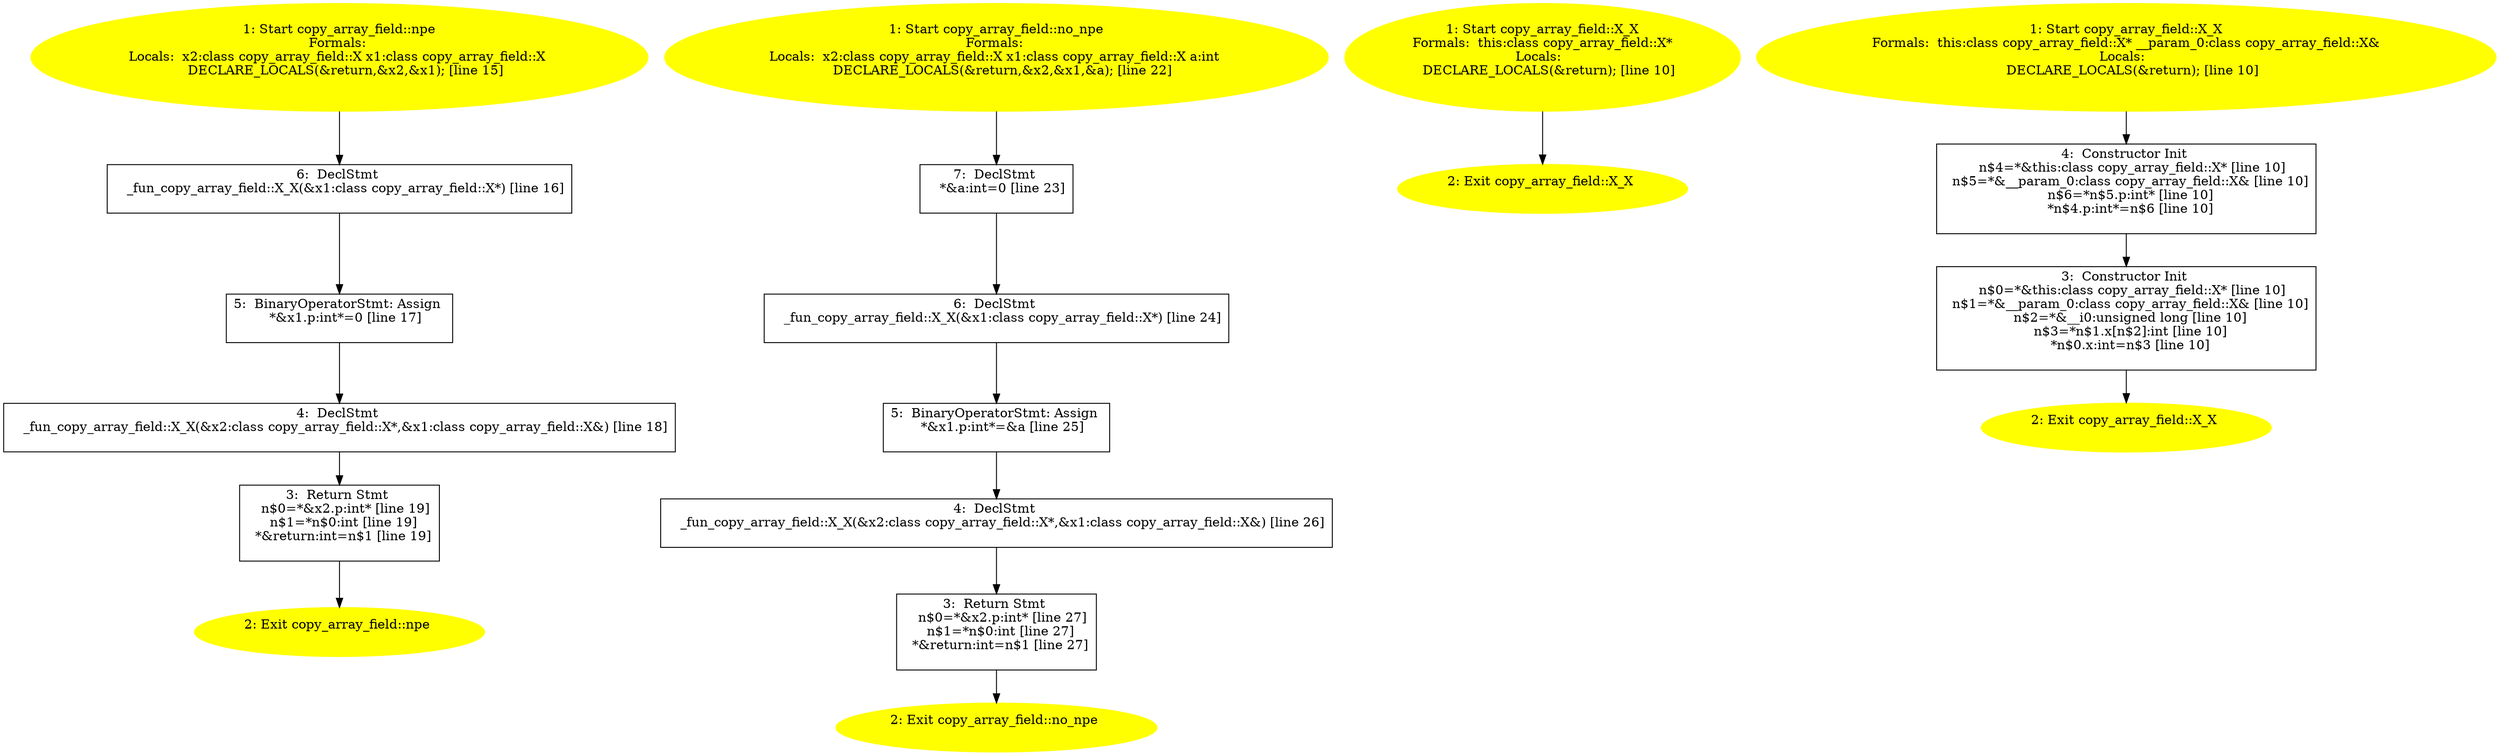 /* @generated */
digraph iCFG {
"copy_array_field::npe{d41d8cd98f00b204e9800998ecf8427e_ZN16copy_array_field3npeEv}.34f79bc9982a67b09f43c8e07e8f32e2_1" [label="1: Start copy_array_field::npe\nFormals: \nLocals:  x2:class copy_array_field::X x1:class copy_array_field::X \n   DECLARE_LOCALS(&return,&x2,&x1); [line 15]\n " color=yellow style=filled]
	

	 "copy_array_field::npe{d41d8cd98f00b204e9800998ecf8427e_ZN16copy_array_field3npeEv}.34f79bc9982a67b09f43c8e07e8f32e2_1" -> "copy_array_field::npe{d41d8cd98f00b204e9800998ecf8427e_ZN16copy_array_field3npeEv}.34f79bc9982a67b09f43c8e07e8f32e2_6" ;
"copy_array_field::npe{d41d8cd98f00b204e9800998ecf8427e_ZN16copy_array_field3npeEv}.34f79bc9982a67b09f43c8e07e8f32e2_2" [label="2: Exit copy_array_field::npe \n  " color=yellow style=filled]
	

"copy_array_field::npe{d41d8cd98f00b204e9800998ecf8427e_ZN16copy_array_field3npeEv}.34f79bc9982a67b09f43c8e07e8f32e2_3" [label="3:  Return Stmt \n   n$0=*&x2.p:int* [line 19]\n  n$1=*n$0:int [line 19]\n  *&return:int=n$1 [line 19]\n " shape="box"]
	

	 "copy_array_field::npe{d41d8cd98f00b204e9800998ecf8427e_ZN16copy_array_field3npeEv}.34f79bc9982a67b09f43c8e07e8f32e2_3" -> "copy_array_field::npe{d41d8cd98f00b204e9800998ecf8427e_ZN16copy_array_field3npeEv}.34f79bc9982a67b09f43c8e07e8f32e2_2" ;
"copy_array_field::npe{d41d8cd98f00b204e9800998ecf8427e_ZN16copy_array_field3npeEv}.34f79bc9982a67b09f43c8e07e8f32e2_4" [label="4:  DeclStmt \n   _fun_copy_array_field::X_X(&x2:class copy_array_field::X*,&x1:class copy_array_field::X&) [line 18]\n " shape="box"]
	

	 "copy_array_field::npe{d41d8cd98f00b204e9800998ecf8427e_ZN16copy_array_field3npeEv}.34f79bc9982a67b09f43c8e07e8f32e2_4" -> "copy_array_field::npe{d41d8cd98f00b204e9800998ecf8427e_ZN16copy_array_field3npeEv}.34f79bc9982a67b09f43c8e07e8f32e2_3" ;
"copy_array_field::npe{d41d8cd98f00b204e9800998ecf8427e_ZN16copy_array_field3npeEv}.34f79bc9982a67b09f43c8e07e8f32e2_5" [label="5:  BinaryOperatorStmt: Assign \n   *&x1.p:int*=0 [line 17]\n " shape="box"]
	

	 "copy_array_field::npe{d41d8cd98f00b204e9800998ecf8427e_ZN16copy_array_field3npeEv}.34f79bc9982a67b09f43c8e07e8f32e2_5" -> "copy_array_field::npe{d41d8cd98f00b204e9800998ecf8427e_ZN16copy_array_field3npeEv}.34f79bc9982a67b09f43c8e07e8f32e2_4" ;
"copy_array_field::npe{d41d8cd98f00b204e9800998ecf8427e_ZN16copy_array_field3npeEv}.34f79bc9982a67b09f43c8e07e8f32e2_6" [label="6:  DeclStmt \n   _fun_copy_array_field::X_X(&x1:class copy_array_field::X*) [line 16]\n " shape="box"]
	

	 "copy_array_field::npe{d41d8cd98f00b204e9800998ecf8427e_ZN16copy_array_field3npeEv}.34f79bc9982a67b09f43c8e07e8f32e2_6" -> "copy_array_field::npe{d41d8cd98f00b204e9800998ecf8427e_ZN16copy_array_field3npeEv}.34f79bc9982a67b09f43c8e07e8f32e2_5" ;
"copy_array_field::no_npe{d41d8cd98f00b204e9800998ecf8427e_ZN16copy_array_field6no_npeEv}.c7d0652407dba78f69ad18a1b0e951b1_1" [label="1: Start copy_array_field::no_npe\nFormals: \nLocals:  x2:class copy_array_field::X x1:class copy_array_field::X a:int \n   DECLARE_LOCALS(&return,&x2,&x1,&a); [line 22]\n " color=yellow style=filled]
	

	 "copy_array_field::no_npe{d41d8cd98f00b204e9800998ecf8427e_ZN16copy_array_field6no_npeEv}.c7d0652407dba78f69ad18a1b0e951b1_1" -> "copy_array_field::no_npe{d41d8cd98f00b204e9800998ecf8427e_ZN16copy_array_field6no_npeEv}.c7d0652407dba78f69ad18a1b0e951b1_7" ;
"copy_array_field::no_npe{d41d8cd98f00b204e9800998ecf8427e_ZN16copy_array_field6no_npeEv}.c7d0652407dba78f69ad18a1b0e951b1_2" [label="2: Exit copy_array_field::no_npe \n  " color=yellow style=filled]
	

"copy_array_field::no_npe{d41d8cd98f00b204e9800998ecf8427e_ZN16copy_array_field6no_npeEv}.c7d0652407dba78f69ad18a1b0e951b1_3" [label="3:  Return Stmt \n   n$0=*&x2.p:int* [line 27]\n  n$1=*n$0:int [line 27]\n  *&return:int=n$1 [line 27]\n " shape="box"]
	

	 "copy_array_field::no_npe{d41d8cd98f00b204e9800998ecf8427e_ZN16copy_array_field6no_npeEv}.c7d0652407dba78f69ad18a1b0e951b1_3" -> "copy_array_field::no_npe{d41d8cd98f00b204e9800998ecf8427e_ZN16copy_array_field6no_npeEv}.c7d0652407dba78f69ad18a1b0e951b1_2" ;
"copy_array_field::no_npe{d41d8cd98f00b204e9800998ecf8427e_ZN16copy_array_field6no_npeEv}.c7d0652407dba78f69ad18a1b0e951b1_4" [label="4:  DeclStmt \n   _fun_copy_array_field::X_X(&x2:class copy_array_field::X*,&x1:class copy_array_field::X&) [line 26]\n " shape="box"]
	

	 "copy_array_field::no_npe{d41d8cd98f00b204e9800998ecf8427e_ZN16copy_array_field6no_npeEv}.c7d0652407dba78f69ad18a1b0e951b1_4" -> "copy_array_field::no_npe{d41d8cd98f00b204e9800998ecf8427e_ZN16copy_array_field6no_npeEv}.c7d0652407dba78f69ad18a1b0e951b1_3" ;
"copy_array_field::no_npe{d41d8cd98f00b204e9800998ecf8427e_ZN16copy_array_field6no_npeEv}.c7d0652407dba78f69ad18a1b0e951b1_5" [label="5:  BinaryOperatorStmt: Assign \n   *&x1.p:int*=&a [line 25]\n " shape="box"]
	

	 "copy_array_field::no_npe{d41d8cd98f00b204e9800998ecf8427e_ZN16copy_array_field6no_npeEv}.c7d0652407dba78f69ad18a1b0e951b1_5" -> "copy_array_field::no_npe{d41d8cd98f00b204e9800998ecf8427e_ZN16copy_array_field6no_npeEv}.c7d0652407dba78f69ad18a1b0e951b1_4" ;
"copy_array_field::no_npe{d41d8cd98f00b204e9800998ecf8427e_ZN16copy_array_field6no_npeEv}.c7d0652407dba78f69ad18a1b0e951b1_6" [label="6:  DeclStmt \n   _fun_copy_array_field::X_X(&x1:class copy_array_field::X*) [line 24]\n " shape="box"]
	

	 "copy_array_field::no_npe{d41d8cd98f00b204e9800998ecf8427e_ZN16copy_array_field6no_npeEv}.c7d0652407dba78f69ad18a1b0e951b1_6" -> "copy_array_field::no_npe{d41d8cd98f00b204e9800998ecf8427e_ZN16copy_array_field6no_npeEv}.c7d0652407dba78f69ad18a1b0e951b1_5" ;
"copy_array_field::no_npe{d41d8cd98f00b204e9800998ecf8427e_ZN16copy_array_field6no_npeEv}.c7d0652407dba78f69ad18a1b0e951b1_7" [label="7:  DeclStmt \n   *&a:int=0 [line 23]\n " shape="box"]
	

	 "copy_array_field::no_npe{d41d8cd98f00b204e9800998ecf8427e_ZN16copy_array_field6no_npeEv}.c7d0652407dba78f69ad18a1b0e951b1_7" -> "copy_array_field::no_npe{d41d8cd98f00b204e9800998ecf8427e_ZN16copy_array_field6no_npeEv}.c7d0652407dba78f69ad18a1b0e951b1_6" ;
"copy_array_field::X_X{_ZN16copy_array_field1XC1Ev}.9b9462bb10985d335d9f5baadb381209_1" [label="1: Start copy_array_field::X_X\nFormals:  this:class copy_array_field::X*\nLocals:  \n   DECLARE_LOCALS(&return); [line 10]\n " color=yellow style=filled]
	

	 "copy_array_field::X_X{_ZN16copy_array_field1XC1Ev}.9b9462bb10985d335d9f5baadb381209_1" -> "copy_array_field::X_X{_ZN16copy_array_field1XC1Ev}.9b9462bb10985d335d9f5baadb381209_2" ;
"copy_array_field::X_X{_ZN16copy_array_field1XC1Ev}.9b9462bb10985d335d9f5baadb381209_2" [label="2: Exit copy_array_field::X_X \n  " color=yellow style=filled]
	

"copy_array_field::X_X{_ZN16copy_array_field1XC1ERKS0_|constexpr}.33a7a7c3da7e4c81ca4741491f7ac336_1" [label="1: Start copy_array_field::X_X\nFormals:  this:class copy_array_field::X* __param_0:class copy_array_field::X&\nLocals:  \n   DECLARE_LOCALS(&return); [line 10]\n " color=yellow style=filled]
	

	 "copy_array_field::X_X{_ZN16copy_array_field1XC1ERKS0_|constexpr}.33a7a7c3da7e4c81ca4741491f7ac336_1" -> "copy_array_field::X_X{_ZN16copy_array_field1XC1ERKS0_|constexpr}.33a7a7c3da7e4c81ca4741491f7ac336_4" ;
"copy_array_field::X_X{_ZN16copy_array_field1XC1ERKS0_|constexpr}.33a7a7c3da7e4c81ca4741491f7ac336_2" [label="2: Exit copy_array_field::X_X \n  " color=yellow style=filled]
	

"copy_array_field::X_X{_ZN16copy_array_field1XC1ERKS0_|constexpr}.33a7a7c3da7e4c81ca4741491f7ac336_3" [label="3:  Constructor Init \n   n$0=*&this:class copy_array_field::X* [line 10]\n  n$1=*&__param_0:class copy_array_field::X& [line 10]\n  n$2=*&__i0:unsigned long [line 10]\n  n$3=*n$1.x[n$2]:int [line 10]\n  *n$0.x:int=n$3 [line 10]\n " shape="box"]
	

	 "copy_array_field::X_X{_ZN16copy_array_field1XC1ERKS0_|constexpr}.33a7a7c3da7e4c81ca4741491f7ac336_3" -> "copy_array_field::X_X{_ZN16copy_array_field1XC1ERKS0_|constexpr}.33a7a7c3da7e4c81ca4741491f7ac336_2" ;
"copy_array_field::X_X{_ZN16copy_array_field1XC1ERKS0_|constexpr}.33a7a7c3da7e4c81ca4741491f7ac336_4" [label="4:  Constructor Init \n   n$4=*&this:class copy_array_field::X* [line 10]\n  n$5=*&__param_0:class copy_array_field::X& [line 10]\n  n$6=*n$5.p:int* [line 10]\n  *n$4.p:int*=n$6 [line 10]\n " shape="box"]
	

	 "copy_array_field::X_X{_ZN16copy_array_field1XC1ERKS0_|constexpr}.33a7a7c3da7e4c81ca4741491f7ac336_4" -> "copy_array_field::X_X{_ZN16copy_array_field1XC1ERKS0_|constexpr}.33a7a7c3da7e4c81ca4741491f7ac336_3" ;
}
